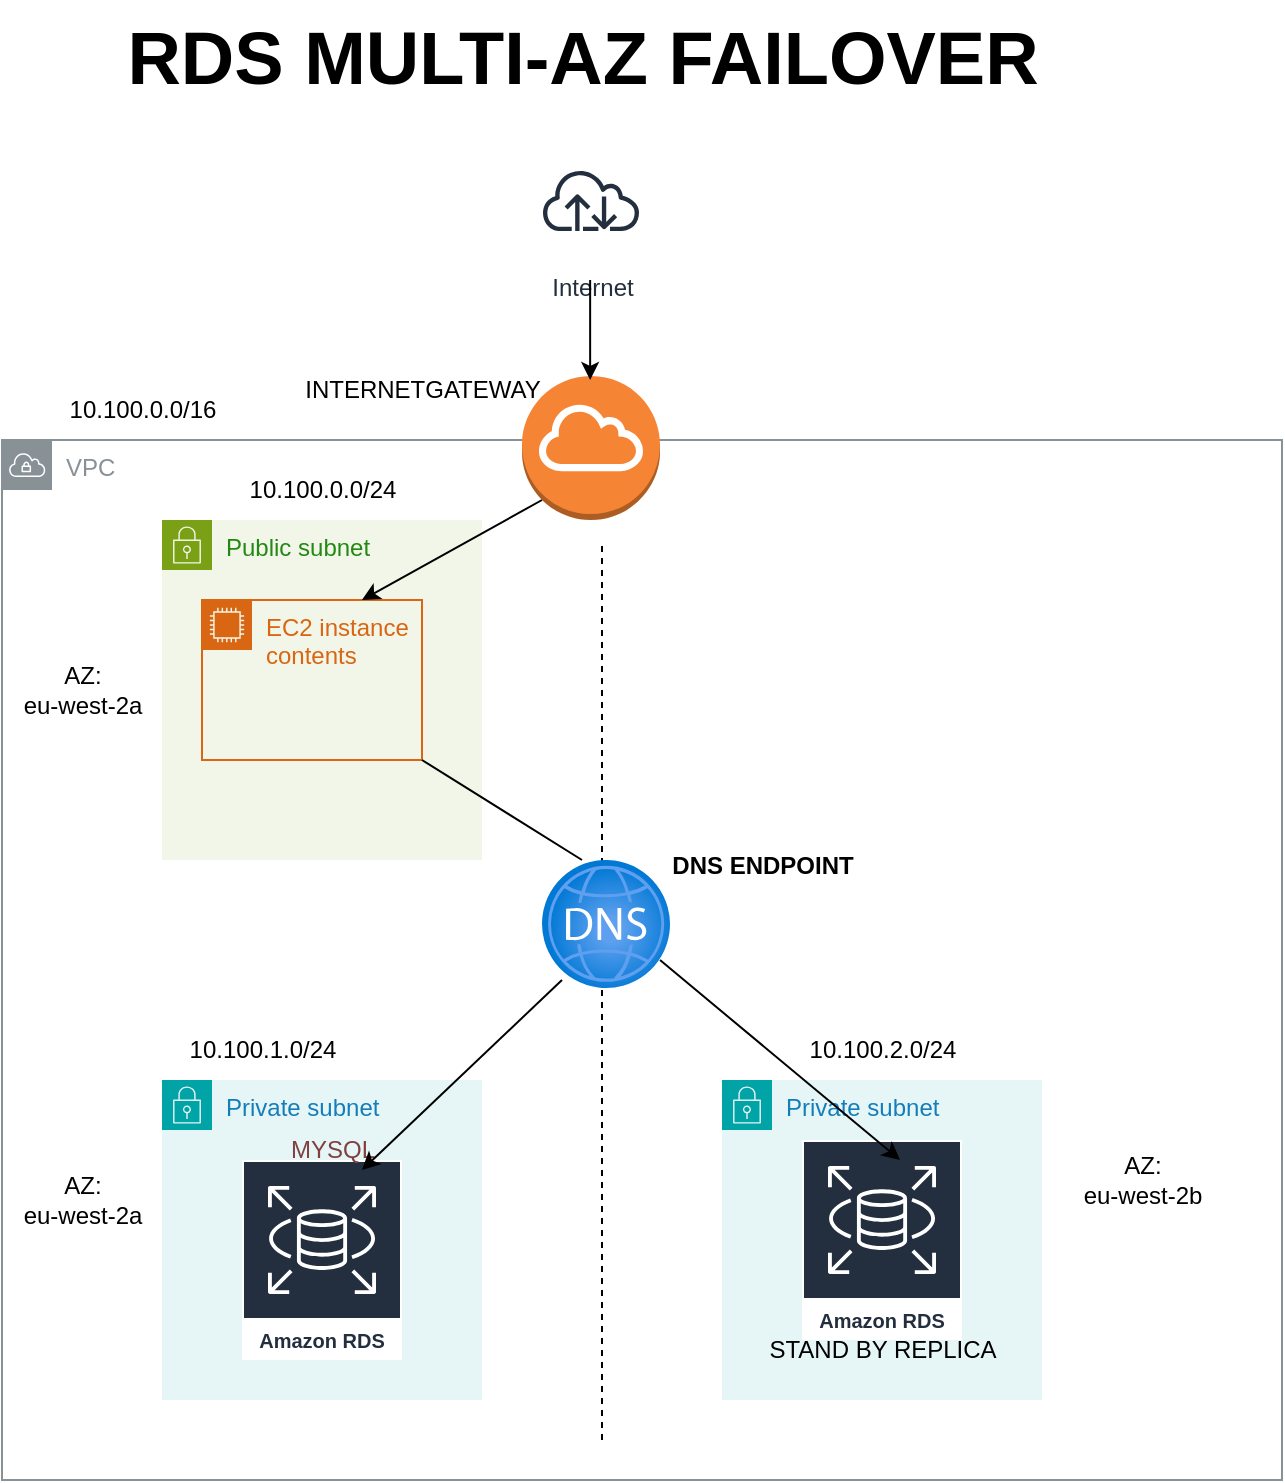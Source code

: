 <mxfile version="24.2.1" type="device">
  <diagram name="Page-1" id="99AxIkQcz_RxJJ-AoEcK">
    <mxGraphModel dx="1444" dy="1867" grid="1" gridSize="10" guides="1" tooltips="1" connect="1" arrows="1" fold="1" page="1" pageScale="1" pageWidth="850" pageHeight="1100" math="0" shadow="0">
      <root>
        <mxCell id="0" />
        <mxCell id="1" parent="0" />
        <mxCell id="A5QiNc7kAAb4_MORWXK4-1" value="Public subnet" style="points=[[0,0],[0.25,0],[0.5,0],[0.75,0],[1,0],[1,0.25],[1,0.5],[1,0.75],[1,1],[0.75,1],[0.5,1],[0.25,1],[0,1],[0,0.75],[0,0.5],[0,0.25]];outlineConnect=0;gradientColor=none;html=1;whiteSpace=wrap;fontSize=12;fontStyle=0;container=1;pointerEvents=0;collapsible=0;recursiveResize=0;shape=mxgraph.aws4.group;grIcon=mxgraph.aws4.group_security_group;grStroke=0;strokeColor=#7AA116;fillColor=#F2F6E8;verticalAlign=top;align=left;spacingLeft=30;fontColor=#248814;dashed=0;" vertex="1" parent="1">
          <mxGeometry x="160" y="120" width="160" height="170" as="geometry" />
        </mxCell>
        <mxCell id="A5QiNc7kAAb4_MORWXK4-8" value="EC2 instance contents" style="points=[[0,0],[0.25,0],[0.5,0],[0.75,0],[1,0],[1,0.25],[1,0.5],[1,0.75],[1,1],[0.75,1],[0.5,1],[0.25,1],[0,1],[0,0.75],[0,0.5],[0,0.25]];outlineConnect=0;gradientColor=none;html=1;whiteSpace=wrap;fontSize=12;fontStyle=0;container=1;pointerEvents=0;collapsible=0;recursiveResize=0;shape=mxgraph.aws4.group;grIcon=mxgraph.aws4.group_ec2_instance_contents;strokeColor=#D86613;fillColor=none;verticalAlign=top;align=left;spacingLeft=30;fontColor=#D86613;dashed=0;" vertex="1" parent="A5QiNc7kAAb4_MORWXK4-1">
          <mxGeometry x="20" y="40" width="110" height="80" as="geometry" />
        </mxCell>
        <mxCell id="A5QiNc7kAAb4_MORWXK4-2" value="Private subnet" style="points=[[0,0],[0.25,0],[0.5,0],[0.75,0],[1,0],[1,0.25],[1,0.5],[1,0.75],[1,1],[0.75,1],[0.5,1],[0.25,1],[0,1],[0,0.75],[0,0.5],[0,0.25]];outlineConnect=0;gradientColor=none;html=1;whiteSpace=wrap;fontSize=12;fontStyle=0;container=1;pointerEvents=0;collapsible=0;recursiveResize=0;shape=mxgraph.aws4.group;grIcon=mxgraph.aws4.group_security_group;grStroke=0;strokeColor=#00A4A6;fillColor=#E6F6F7;verticalAlign=top;align=left;spacingLeft=30;fontColor=#147EBA;dashed=0;" vertex="1" parent="1">
          <mxGeometry x="160" y="400" width="160" height="160" as="geometry" />
        </mxCell>
        <mxCell id="A5QiNc7kAAb4_MORWXK4-5" value="Amazon RDS" style="sketch=0;outlineConnect=0;fontColor=#232F3E;gradientColor=none;strokeColor=#ffffff;fillColor=#232F3E;dashed=0;verticalLabelPosition=middle;verticalAlign=bottom;align=center;html=1;whiteSpace=wrap;fontSize=10;fontStyle=1;spacing=3;shape=mxgraph.aws4.productIcon;prIcon=mxgraph.aws4.rds;" vertex="1" parent="A5QiNc7kAAb4_MORWXK4-2">
          <mxGeometry x="40" y="40" width="80" height="100" as="geometry" />
        </mxCell>
        <mxCell id="A5QiNc7kAAb4_MORWXK4-6" value="&lt;font color=&quot;#804040&quot;&gt;MYSQL&lt;/font&gt;" style="text;html=1;align=center;verticalAlign=middle;resizable=0;points=[];autosize=1;strokeColor=none;fillColor=none;" vertex="1" parent="A5QiNc7kAAb4_MORWXK4-2">
          <mxGeometry x="50" y="20" width="70" height="30" as="geometry" />
        </mxCell>
        <mxCell id="A5QiNc7kAAb4_MORWXK4-3" value="Private subnet" style="points=[[0,0],[0.25,0],[0.5,0],[0.75,0],[1,0],[1,0.25],[1,0.5],[1,0.75],[1,1],[0.75,1],[0.5,1],[0.25,1],[0,1],[0,0.75],[0,0.5],[0,0.25]];outlineConnect=0;gradientColor=none;html=1;whiteSpace=wrap;fontSize=12;fontStyle=0;container=1;pointerEvents=0;collapsible=0;recursiveResize=0;shape=mxgraph.aws4.group;grIcon=mxgraph.aws4.group_security_group;grStroke=0;strokeColor=#00A4A6;fillColor=#E6F6F7;verticalAlign=top;align=left;spacingLeft=30;fontColor=#147EBA;dashed=0;" vertex="1" parent="1">
          <mxGeometry x="440" y="400" width="160" height="160" as="geometry" />
        </mxCell>
        <mxCell id="A5QiNc7kAAb4_MORWXK4-36" value="Amazon RDS" style="sketch=0;outlineConnect=0;fontColor=#232F3E;gradientColor=none;strokeColor=#ffffff;fillColor=#232F3E;dashed=0;verticalLabelPosition=middle;verticalAlign=bottom;align=center;html=1;whiteSpace=wrap;fontSize=10;fontStyle=1;spacing=3;shape=mxgraph.aws4.productIcon;prIcon=mxgraph.aws4.rds;" vertex="1" parent="A5QiNc7kAAb4_MORWXK4-3">
          <mxGeometry x="40" y="30" width="80" height="100" as="geometry" />
        </mxCell>
        <mxCell id="A5QiNc7kAAb4_MORWXK4-37" value="STAND BY REPLICA" style="text;html=1;align=center;verticalAlign=middle;resizable=0;points=[];autosize=1;strokeColor=none;fillColor=none;" vertex="1" parent="A5QiNc7kAAb4_MORWXK4-3">
          <mxGeometry x="10" y="120" width="140" height="30" as="geometry" />
        </mxCell>
        <mxCell id="A5QiNc7kAAb4_MORWXK4-9" value="10.100.0.0/24" style="text;html=1;align=center;verticalAlign=middle;resizable=0;points=[];autosize=1;strokeColor=none;fillColor=none;" vertex="1" parent="1">
          <mxGeometry x="190" y="90" width="100" height="30" as="geometry" />
        </mxCell>
        <mxCell id="A5QiNc7kAAb4_MORWXK4-10" value="10.100.1.0/24" style="text;html=1;align=center;verticalAlign=middle;resizable=0;points=[];autosize=1;strokeColor=none;fillColor=none;" vertex="1" parent="1">
          <mxGeometry x="160" y="370" width="100" height="30" as="geometry" />
        </mxCell>
        <mxCell id="A5QiNc7kAAb4_MORWXK4-11" value="10.100.2.0/24" style="text;html=1;align=center;verticalAlign=middle;resizable=0;points=[];autosize=1;strokeColor=none;fillColor=none;" vertex="1" parent="1">
          <mxGeometry x="470" y="370" width="100" height="30" as="geometry" />
        </mxCell>
        <mxCell id="A5QiNc7kAAb4_MORWXK4-13" value="VPC" style="sketch=0;outlineConnect=0;gradientColor=none;html=1;whiteSpace=wrap;fontSize=12;fontStyle=0;shape=mxgraph.aws4.group;grIcon=mxgraph.aws4.group_vpc;strokeColor=#879196;fillColor=none;verticalAlign=top;align=left;spacingLeft=30;fontColor=#879196;dashed=0;" vertex="1" parent="1">
          <mxGeometry x="80" y="80" width="640" height="520" as="geometry" />
        </mxCell>
        <mxCell id="A5QiNc7kAAb4_MORWXK4-14" value="10.100.0.0/16" style="text;html=1;align=center;verticalAlign=middle;resizable=0;points=[];autosize=1;strokeColor=none;fillColor=none;" vertex="1" parent="1">
          <mxGeometry x="100" y="50" width="100" height="30" as="geometry" />
        </mxCell>
        <mxCell id="A5QiNc7kAAb4_MORWXK4-15" value="" style="outlineConnect=0;dashed=0;verticalLabelPosition=bottom;verticalAlign=top;align=center;html=1;shape=mxgraph.aws3.internet_gateway;fillColor=#F58534;gradientColor=none;" vertex="1" parent="1">
          <mxGeometry x="340" y="48" width="69" height="72" as="geometry" />
        </mxCell>
        <mxCell id="A5QiNc7kAAb4_MORWXK4-16" value="" style="endArrow=classic;html=1;rounded=0;" edge="1" parent="1">
          <mxGeometry width="50" height="50" relative="1" as="geometry">
            <mxPoint x="350" y="110" as="sourcePoint" />
            <mxPoint x="260" y="160" as="targetPoint" />
          </mxGeometry>
        </mxCell>
        <mxCell id="A5QiNc7kAAb4_MORWXK4-17" value="INTERNETGATEWAY" style="text;html=1;align=center;verticalAlign=middle;resizable=0;points=[];autosize=1;strokeColor=none;fillColor=none;" vertex="1" parent="1">
          <mxGeometry x="220" y="40" width="140" height="30" as="geometry" />
        </mxCell>
        <mxCell id="A5QiNc7kAAb4_MORWXK4-22" value="Internet" style="sketch=0;outlineConnect=0;fontColor=#232F3E;gradientColor=none;strokeColor=#232F3E;fillColor=#ffffff;dashed=0;verticalLabelPosition=bottom;verticalAlign=top;align=center;html=1;fontSize=12;fontStyle=0;aspect=fixed;shape=mxgraph.aws4.resourceIcon;resIcon=mxgraph.aws4.internet;" vertex="1" parent="1">
          <mxGeometry x="344.5" y="-70" width="60" height="60" as="geometry" />
        </mxCell>
        <mxCell id="A5QiNc7kAAb4_MORWXK4-23" value="" style="endArrow=classic;html=1;rounded=0;" edge="1" parent="1">
          <mxGeometry width="50" height="50" relative="1" as="geometry">
            <mxPoint x="374.07" as="sourcePoint" />
            <mxPoint x="374.07" y="50" as="targetPoint" />
          </mxGeometry>
        </mxCell>
        <mxCell id="A5QiNc7kAAb4_MORWXK4-24" value="&lt;div&gt;AZ:&lt;/div&gt;&lt;div&gt;eu-west-2a&lt;/div&gt;" style="text;html=1;align=center;verticalAlign=middle;resizable=0;points=[];autosize=1;strokeColor=none;fillColor=none;" vertex="1" parent="1">
          <mxGeometry x="80" y="185" width="80" height="40" as="geometry" />
        </mxCell>
        <mxCell id="A5QiNc7kAAb4_MORWXK4-27" value="&lt;div&gt;AZ:&lt;/div&gt;&lt;div&gt;eu-west-2a&lt;/div&gt;" style="text;html=1;align=center;verticalAlign=middle;resizable=0;points=[];autosize=1;strokeColor=none;fillColor=none;" vertex="1" parent="1">
          <mxGeometry x="80" y="440" width="80" height="40" as="geometry" />
        </mxCell>
        <mxCell id="A5QiNc7kAAb4_MORWXK4-28" value="&lt;div&gt;AZ:&lt;/div&gt;&lt;div&gt;eu-west-2b&lt;/div&gt;" style="text;html=1;align=center;verticalAlign=middle;resizable=0;points=[];autosize=1;strokeColor=none;fillColor=none;" vertex="1" parent="1">
          <mxGeometry x="610" y="430" width="80" height="40" as="geometry" />
        </mxCell>
        <mxCell id="A5QiNc7kAAb4_MORWXK4-29" value="" style="endArrow=none;dashed=1;html=1;rounded=0;" edge="1" parent="1">
          <mxGeometry width="50" height="50" relative="1" as="geometry">
            <mxPoint x="380" y="580" as="sourcePoint" />
            <mxPoint x="380" y="130" as="targetPoint" />
          </mxGeometry>
        </mxCell>
        <mxCell id="A5QiNc7kAAb4_MORWXK4-30" value="" style="image;aspect=fixed;html=1;points=[];align=center;fontSize=12;image=img/lib/azure2/networking/DNS_Zones.svg;" vertex="1" parent="1">
          <mxGeometry x="350" y="290" width="64" height="64" as="geometry" />
        </mxCell>
        <mxCell id="A5QiNc7kAAb4_MORWXK4-31" value="" style="endArrow=classic;html=1;rounded=0;" edge="1" parent="1">
          <mxGeometry width="50" height="50" relative="1" as="geometry">
            <mxPoint x="360" y="350" as="sourcePoint" />
            <mxPoint x="260" y="445" as="targetPoint" />
          </mxGeometry>
        </mxCell>
        <mxCell id="A5QiNc7kAAb4_MORWXK4-32" value="" style="endArrow=classic;html=1;rounded=0;" edge="1" parent="1">
          <mxGeometry width="50" height="50" relative="1" as="geometry">
            <mxPoint x="409" y="340" as="sourcePoint" />
            <mxPoint x="529" y="440" as="targetPoint" />
          </mxGeometry>
        </mxCell>
        <mxCell id="A5QiNc7kAAb4_MORWXK4-38" value="&lt;b&gt;DNS ENDPOINT&lt;/b&gt;" style="text;html=1;align=center;verticalAlign=middle;resizable=0;points=[];autosize=1;strokeColor=none;fillColor=none;" vertex="1" parent="1">
          <mxGeometry x="404.5" y="278" width="110" height="30" as="geometry" />
        </mxCell>
        <mxCell id="A5QiNc7kAAb4_MORWXK4-39" value="" style="endArrow=none;html=1;rounded=0;" edge="1" parent="1">
          <mxGeometry width="50" height="50" relative="1" as="geometry">
            <mxPoint x="370" y="290" as="sourcePoint" />
            <mxPoint x="290" y="240" as="targetPoint" />
          </mxGeometry>
        </mxCell>
        <mxCell id="A5QiNc7kAAb4_MORWXK4-40" value="&lt;b&gt;&lt;font style=&quot;font-size: 37px;&quot;&gt;RDS MULTI-AZ FAILOVER&lt;/font&gt;&lt;/b&gt;" style="text;html=1;align=center;verticalAlign=middle;resizable=0;points=[];autosize=1;strokeColor=none;fillColor=none;" vertex="1" parent="1">
          <mxGeometry x="130" y="-140" width="480" height="60" as="geometry" />
        </mxCell>
      </root>
    </mxGraphModel>
  </diagram>
</mxfile>
